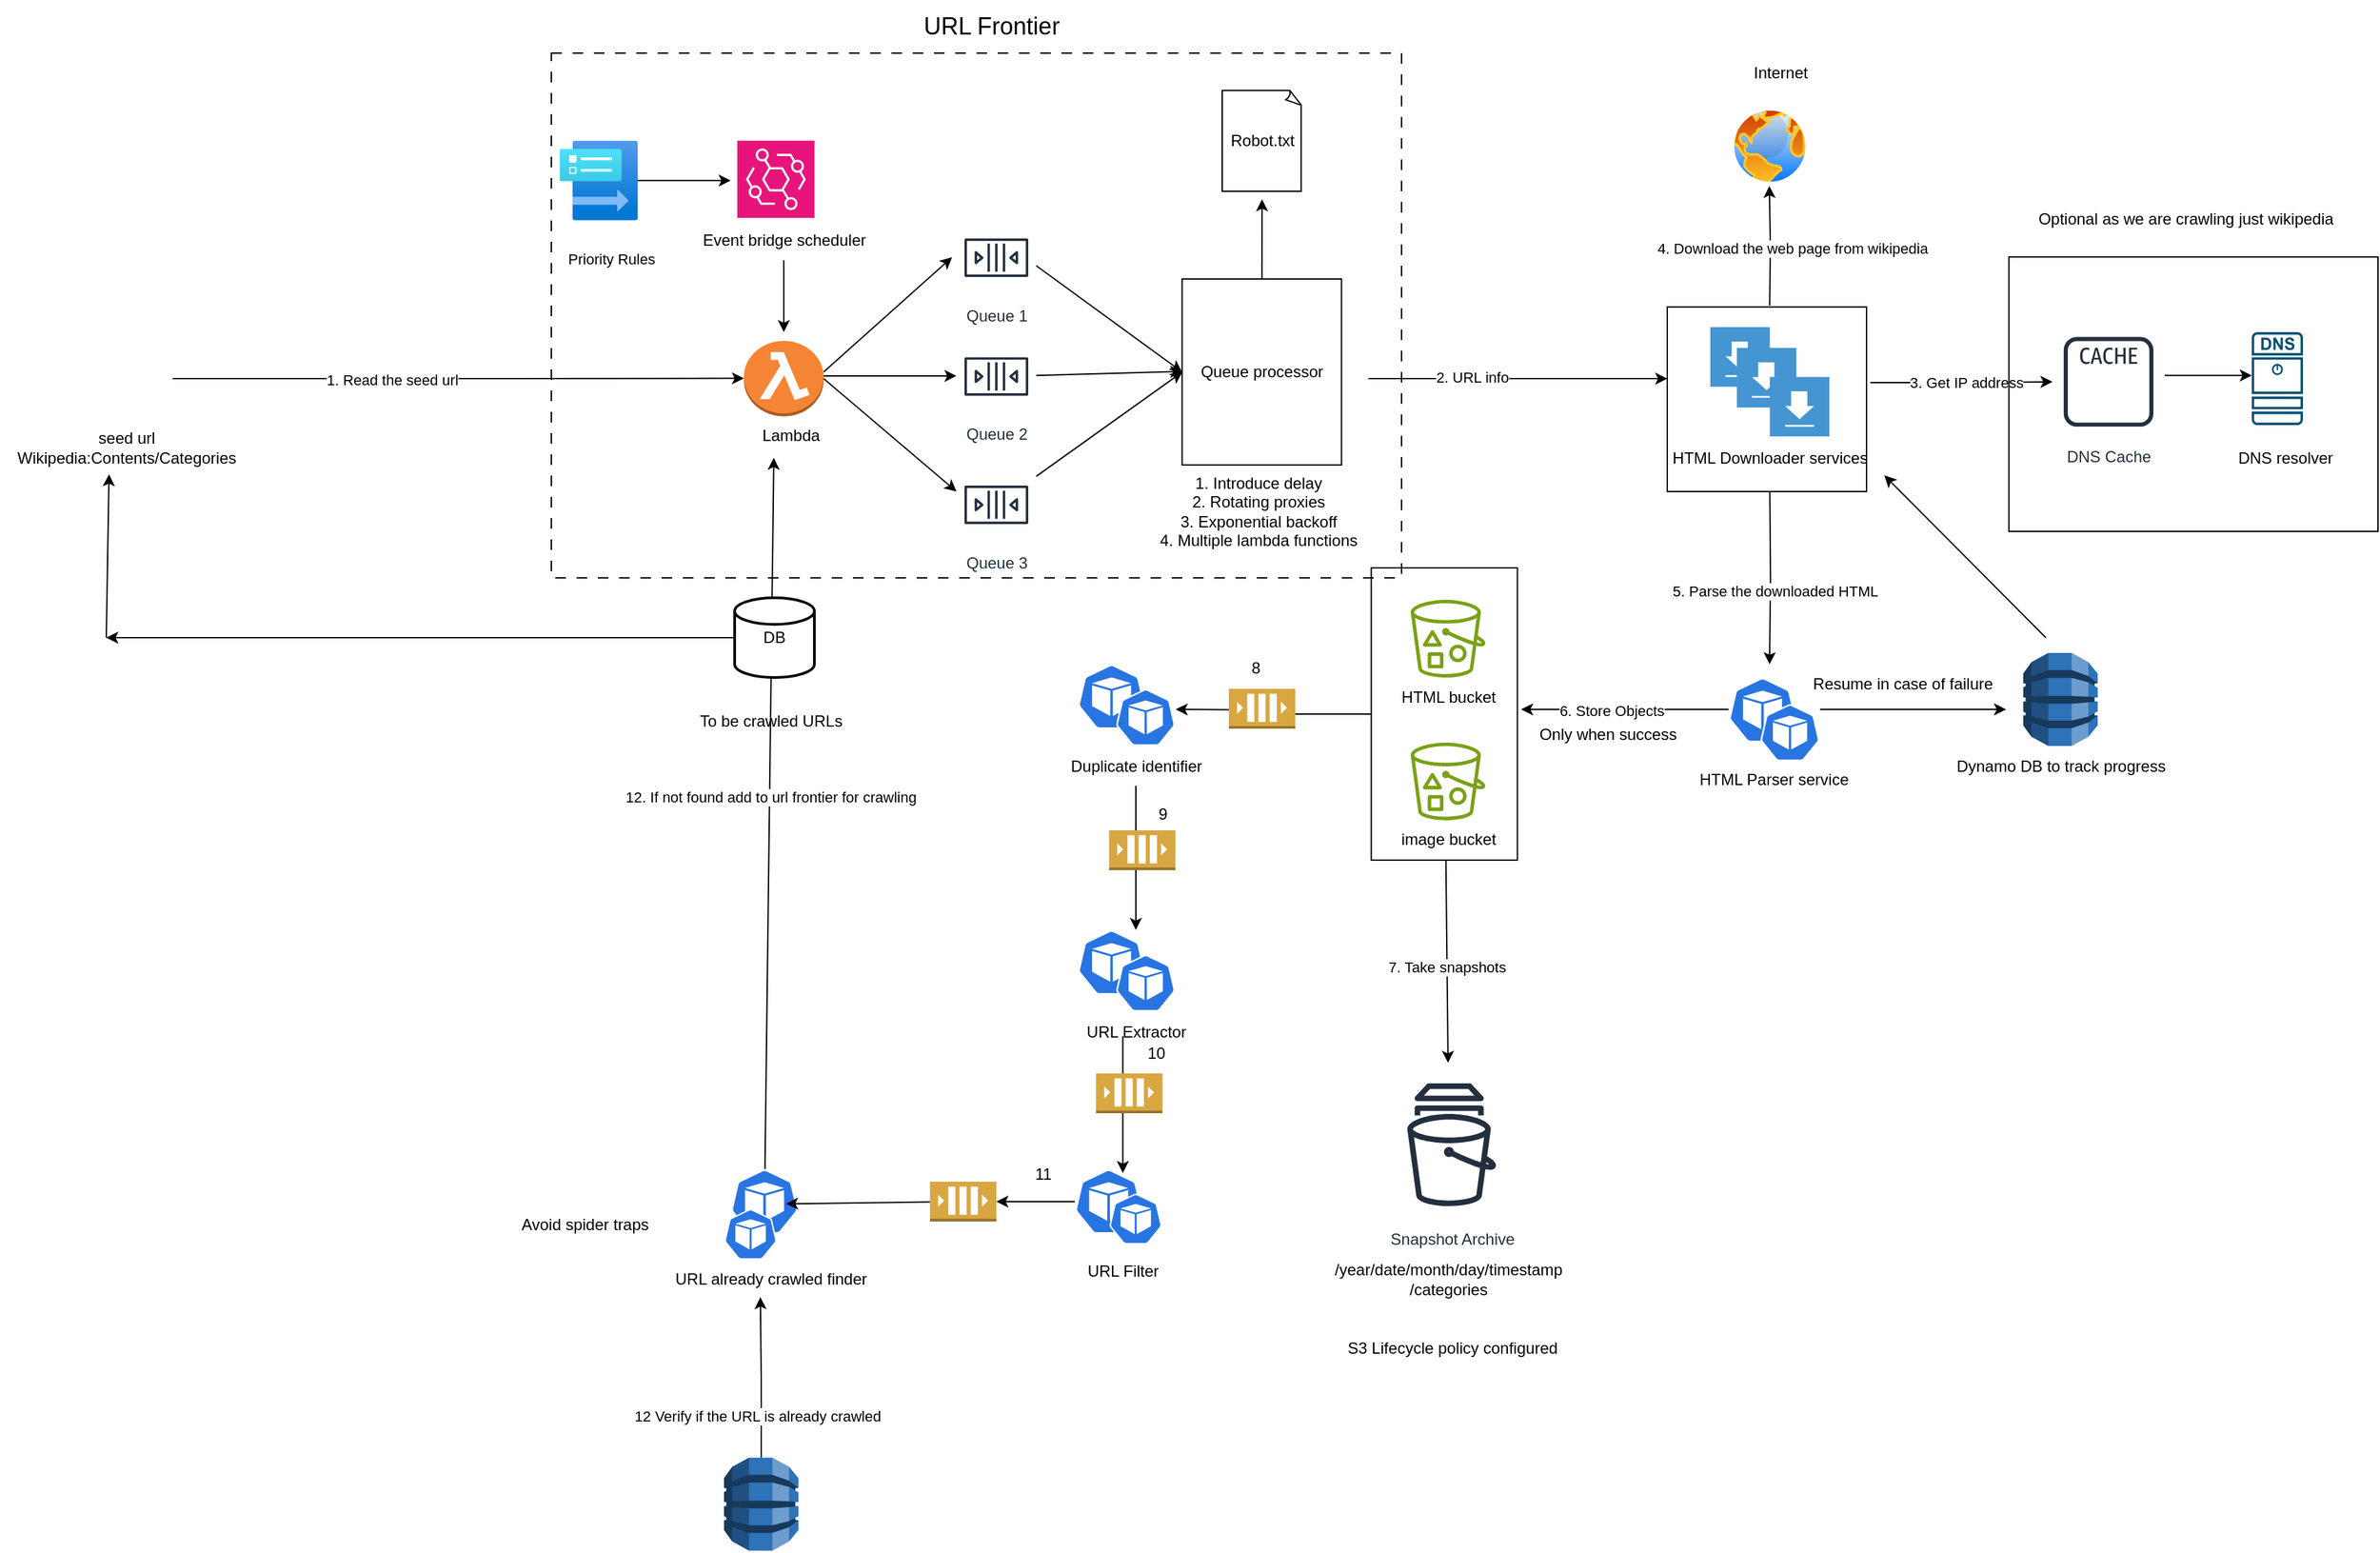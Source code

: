<mxfile version="24.6.1" type="github">
  <diagram name="Page-1" id="T6FG5JUvPaCqkUUWs33g">
    <mxGraphModel dx="2901" dy="2290" grid="1" gridSize="10" guides="1" tooltips="1" connect="1" arrows="1" fold="1" page="1" pageScale="1" pageWidth="827" pageHeight="1169" math="0" shadow="0">
      <root>
        <mxCell id="0" />
        <mxCell id="1" parent="0" />
        <mxCell id="AsswK9h2NQhdAezXCvUA-1" style="edgeStyle=orthogonalEdgeStyle;rounded=0;orthogonalLoop=1;jettySize=auto;html=1;exitX=1;exitY=0.5;exitDx=0;exitDy=0;entryX=-0.042;entryY=0.4;entryDx=0;entryDy=0;entryPerimeter=0;" edge="1" parent="1" source="u7bU3b1OENKQPTIL70ho-2">
          <mxGeometry relative="1" as="geometry">
            <mxPoint x="130.0" y="234.8" as="targetPoint" />
          </mxGeometry>
        </mxCell>
        <mxCell id="AsswK9h2NQhdAezXCvUA-8" value="1. Read the seed url" style="edgeLabel;html=1;align=center;verticalAlign=middle;resizable=0;points=[];" vertex="1" connectable="0" parent="AsswK9h2NQhdAezXCvUA-1">
          <mxGeometry x="-0.158" relative="1" as="geometry">
            <mxPoint x="-16" y="1" as="offset" />
          </mxGeometry>
        </mxCell>
        <mxCell id="u7bU3b1OENKQPTIL70ho-2" value="" style="shape=image;html=1;verticalAlign=top;verticalLabelPosition=bottom;labelBackgroundColor=#ffffff;imageAspect=0;aspect=fixed;image=https://cdn1.iconfinder.com/data/icons/KDE_Crystal_Diamond_2.5_Classical_Mod/128x128/mimetypes/html.png" parent="1" vertex="1">
          <mxGeometry x="-370" y="200" width="70" height="70" as="geometry" />
        </mxCell>
        <mxCell id="u7bU3b1OENKQPTIL70ho-3" value="seed url&lt;div&gt;&lt;span style=&quot;background-color: initial;&quot;&gt;Wikipedia:Contents/Categories&lt;/span&gt;&lt;/div&gt;" style="text;html=1;align=center;verticalAlign=middle;resizable=0;points=[];autosize=1;strokeColor=none;fillColor=none;" parent="1" vertex="1">
          <mxGeometry x="-430" y="267" width="190" height="40" as="geometry" />
        </mxCell>
        <mxCell id="AsswK9h2NQhdAezXCvUA-2" style="edgeStyle=orthogonalEdgeStyle;rounded=0;orthogonalLoop=1;jettySize=auto;html=1;" edge="1" parent="1">
          <mxGeometry relative="1" as="geometry">
            <mxPoint x="825" y="235" as="targetPoint" />
            <mxPoint x="600" y="235" as="sourcePoint" />
          </mxGeometry>
        </mxCell>
        <mxCell id="AsswK9h2NQhdAezXCvUA-9" value="2. URL info" style="edgeLabel;html=1;align=center;verticalAlign=middle;resizable=0;points=[];" vertex="1" connectable="0" parent="AsswK9h2NQhdAezXCvUA-2">
          <mxGeometry x="-0.309" y="1" relative="1" as="geometry">
            <mxPoint as="offset" />
          </mxGeometry>
        </mxCell>
        <mxCell id="AsswK9h2NQhdAezXCvUA-7" style="edgeStyle=orthogonalEdgeStyle;rounded=0;orthogonalLoop=1;jettySize=auto;html=1;" edge="1" parent="1">
          <mxGeometry relative="1" as="geometry">
            <mxPoint x="901.83" y="90" as="targetPoint" />
            <mxPoint x="902.09" y="180" as="sourcePoint" />
          </mxGeometry>
        </mxCell>
        <mxCell id="AsswK9h2NQhdAezXCvUA-15" value="4. Download the web page from wikipedia" style="edgeLabel;html=1;align=center;verticalAlign=middle;resizable=0;points=[];" vertex="1" connectable="0" parent="AsswK9h2NQhdAezXCvUA-7">
          <mxGeometry x="-0.042" y="1" relative="1" as="geometry">
            <mxPoint x="17" as="offset" />
          </mxGeometry>
        </mxCell>
        <mxCell id="u7bU3b1OENKQPTIL70ho-10" value="" style="shadow=0;dashed=0;html=1;strokeColor=none;fillColor=#4495D1;labelPosition=center;verticalLabelPosition=bottom;verticalAlign=top;align=center;outlineConnect=0;shape=mxgraph.veeam.2d.download;" parent="1" vertex="1">
          <mxGeometry x="857.4" y="196.3" width="44.8" height="44.8" as="geometry" />
        </mxCell>
        <mxCell id="u7bU3b1OENKQPTIL70ho-13" value="" style="shadow=0;dashed=0;html=1;strokeColor=none;fillColor=#4495D1;labelPosition=center;verticalLabelPosition=bottom;verticalAlign=top;align=center;outlineConnect=0;shape=mxgraph.veeam.2d.download;" parent="1" vertex="1">
          <mxGeometry x="877.4" y="211.9" width="44.8" height="44.8" as="geometry" />
        </mxCell>
        <mxCell id="u7bU3b1OENKQPTIL70ho-14" value="" style="shadow=0;dashed=0;html=1;strokeColor=none;fillColor=#4495D1;labelPosition=center;verticalLabelPosition=bottom;verticalAlign=top;align=center;outlineConnect=0;shape=mxgraph.veeam.2d.download;" parent="1" vertex="1">
          <mxGeometry x="902.2" y="233.7" width="44.8" height="44.8" as="geometry" />
        </mxCell>
        <mxCell id="u7bU3b1OENKQPTIL70ho-15" value="" style="image;aspect=fixed;perimeter=ellipsePerimeter;html=1;align=center;shadow=0;dashed=0;spacingTop=3;image=img/lib/active_directory/internet_globe.svg;" parent="1" vertex="1">
          <mxGeometry x="872.2" y="30" width="60" height="60" as="geometry" />
        </mxCell>
        <mxCell id="u7bU3b1OENKQPTIL70ho-16" value="Internet" style="text;html=1;align=center;verticalAlign=middle;resizable=0;points=[];autosize=1;strokeColor=none;fillColor=none;" parent="1" vertex="1">
          <mxGeometry x="879.8" y="-10" width="60" height="30" as="geometry" />
        </mxCell>
        <mxCell id="AsswK9h2NQhdAezXCvUA-26" style="edgeStyle=orthogonalEdgeStyle;rounded=0;orthogonalLoop=1;jettySize=auto;html=1;" edge="1" parent="1">
          <mxGeometry relative="1" as="geometry">
            <mxPoint x="902" y="450" as="targetPoint" />
            <mxPoint x="902.2" y="320.0" as="sourcePoint" />
          </mxGeometry>
        </mxCell>
        <mxCell id="AsswK9h2NQhdAezXCvUA-27" value="5. Parse the downloaded HTML" style="edgeLabel;html=1;align=center;verticalAlign=middle;resizable=0;points=[];" vertex="1" connectable="0" parent="AsswK9h2NQhdAezXCvUA-26">
          <mxGeometry x="0.03" relative="1" as="geometry">
            <mxPoint x="3" y="8" as="offset" />
          </mxGeometry>
        </mxCell>
        <mxCell id="u7bU3b1OENKQPTIL70ho-17" value="HTML Downloader services" style="text;html=1;align=center;verticalAlign=middle;resizable=0;points=[];autosize=1;strokeColor=none;fillColor=none;" parent="1" vertex="1">
          <mxGeometry x="817.2" y="279.6" width="170" height="30" as="geometry" />
        </mxCell>
        <mxCell id="u7bU3b1OENKQPTIL70ho-19" value="DNS resolver" style="text;html=1;align=center;verticalAlign=middle;resizable=0;points=[];autosize=1;strokeColor=none;fillColor=none;" parent="1" vertex="1">
          <mxGeometry x="1245" y="279.6" width="90" height="30" as="geometry" />
        </mxCell>
        <mxCell id="AsswK9h2NQhdAezXCvUA-12" value="" style="rounded=0;orthogonalLoop=1;jettySize=auto;html=1;" edge="1" parent="1">
          <mxGeometry relative="1" as="geometry">
            <mxPoint x="1185" y="232.6" as="sourcePoint" />
            <mxPoint x="1265" y="232.629" as="targetPoint" />
          </mxGeometry>
        </mxCell>
        <mxCell id="AsswK9h2NQhdAezXCvUA-3" value="" style="sketch=0;points=[[0.015,0.015,0],[0.985,0.015,0],[0.985,0.985,0],[0.015,0.985,0],[0.25,0,0],[0.5,0,0],[0.75,0,0],[1,0.25,0],[1,0.5,0],[1,0.75,0],[0.75,1,0],[0.5,1,0],[0.25,1,0],[0,0.75,0],[0,0.5,0],[0,0.25,0]];verticalLabelPosition=bottom;html=1;verticalAlign=top;aspect=fixed;align=center;pointerEvents=1;shape=mxgraph.cisco19.dns_server;fillColor=#005073;strokeColor=none;" vertex="1" parent="1">
          <mxGeometry x="1265" y="200" width="38.5" height="70" as="geometry" />
        </mxCell>
        <mxCell id="AsswK9h2NQhdAezXCvUA-4" value="DNS Cache" style="sketch=0;outlineConnect=0;fontColor=#232F3E;gradientColor=none;strokeColor=#232F3E;fillColor=#ffffff;dashed=0;verticalLabelPosition=bottom;verticalAlign=top;align=center;html=1;fontSize=12;fontStyle=0;aspect=fixed;shape=mxgraph.aws4.resourceIcon;resIcon=mxgraph.aws4.cache_node;" vertex="1" parent="1">
          <mxGeometry x="1115" y="195.2" width="84.4" height="84.4" as="geometry" />
        </mxCell>
        <mxCell id="AsswK9h2NQhdAezXCvUA-11" style="edgeStyle=orthogonalEdgeStyle;rounded=0;orthogonalLoop=1;jettySize=auto;html=1;exitX=1.019;exitY=0.41;exitDx=0;exitDy=0;exitPerimeter=0;" edge="1" parent="1" source="AsswK9h2NQhdAezXCvUA-28" target="AsswK9h2NQhdAezXCvUA-4">
          <mxGeometry relative="1" as="geometry">
            <mxPoint x="985" y="237" as="sourcePoint" />
            <mxPoint x="1085" y="237" as="targetPoint" />
          </mxGeometry>
        </mxCell>
        <mxCell id="AsswK9h2NQhdAezXCvUA-24" value="3. Get IP address" style="edgeLabel;html=1;align=center;verticalAlign=middle;resizable=0;points=[];" vertex="1" connectable="0" parent="AsswK9h2NQhdAezXCvUA-11">
          <mxGeometry x="-0.294" y="-1" relative="1" as="geometry">
            <mxPoint x="23" y="-1" as="offset" />
          </mxGeometry>
        </mxCell>
        <mxCell id="AsswK9h2NQhdAezXCvUA-38" style="edgeStyle=orthogonalEdgeStyle;rounded=0;orthogonalLoop=1;jettySize=auto;html=1;" edge="1" parent="1" source="AsswK9h2NQhdAezXCvUA-16">
          <mxGeometry relative="1" as="geometry">
            <mxPoint x="715" y="484" as="targetPoint" />
          </mxGeometry>
        </mxCell>
        <mxCell id="AsswK9h2NQhdAezXCvUA-39" value="6. Store Objects" style="edgeLabel;html=1;align=center;verticalAlign=middle;resizable=0;points=[];" vertex="1" connectable="0" parent="AsswK9h2NQhdAezXCvUA-38">
          <mxGeometry x="0.131" y="1" relative="1" as="geometry">
            <mxPoint as="offset" />
          </mxGeometry>
        </mxCell>
        <mxCell id="AsswK9h2NQhdAezXCvUA-16" value="" style="aspect=fixed;sketch=0;html=1;dashed=0;whitespace=wrap;verticalLabelPosition=bottom;verticalAlign=top;fillColor=#2875E2;strokeColor=#ffffff;points=[[0.005,0.63,0],[0.1,0.2,0],[0.9,0.2,0],[0.5,0,0],[0.995,0.63,0],[0.72,0.99,0],[0.5,1,0],[0.28,0.99,0]];shape=mxgraph.kubernetes.icon2;prIcon=pod" vertex="1" parent="1">
          <mxGeometry x="871.2" y="460" width="51" height="48.96" as="geometry" />
        </mxCell>
        <mxCell id="AsswK9h2NQhdAezXCvUA-17" value="HTML Parser service" style="text;html=1;align=center;verticalAlign=middle;resizable=0;points=[];autosize=1;strokeColor=none;fillColor=none;" vertex="1" parent="1">
          <mxGeometry x="835.0" y="521.51" width="140" height="30" as="geometry" />
        </mxCell>
        <mxCell id="AsswK9h2NQhdAezXCvUA-23" value="" style="aspect=fixed;sketch=0;html=1;dashed=0;whitespace=wrap;verticalLabelPosition=bottom;verticalAlign=top;fillColor=#2875E2;strokeColor=#ffffff;points=[[0.005,0.63,0],[0.1,0.2,0],[0.9,0.2,0],[0.5,0,0],[0.995,0.63,0],[0.72,0.99,0],[0.5,1,0],[0.28,0.99,0]];shape=mxgraph.kubernetes.icon2;prIcon=pod" vertex="1" parent="1">
          <mxGeometry x="895" y="480" width="44.8" height="43.01" as="geometry" />
        </mxCell>
        <mxCell id="AsswK9h2NQhdAezXCvUA-28" value="" style="whiteSpace=wrap;html=1;fillColor=none;" vertex="1" parent="1">
          <mxGeometry x="825" y="181.1" width="150" height="138.9" as="geometry" />
        </mxCell>
        <mxCell id="AsswK9h2NQhdAezXCvUA-36" value="" style="sketch=0;outlineConnect=0;fontColor=#232F3E;gradientColor=none;fillColor=#7AA116;strokeColor=none;dashed=0;verticalLabelPosition=bottom;verticalAlign=top;align=center;html=1;fontSize=12;fontStyle=0;aspect=fixed;pointerEvents=1;shape=mxgraph.aws4.bucket_with_objects;" vertex="1" parent="1">
          <mxGeometry x="631.88" y="401.51" width="56.24" height="58.49" as="geometry" />
        </mxCell>
        <mxCell id="AsswK9h2NQhdAezXCvUA-37" value="HTML bucket" style="text;html=1;align=center;verticalAlign=middle;resizable=0;points=[];autosize=1;strokeColor=none;fillColor=none;" vertex="1" parent="1">
          <mxGeometry x="615" y="460" width="90" height="30" as="geometry" />
        </mxCell>
        <mxCell id="AsswK9h2NQhdAezXCvUA-40" value="" style="sketch=0;outlineConnect=0;fontColor=#232F3E;gradientColor=none;fillColor=#7AA116;strokeColor=none;dashed=0;verticalLabelPosition=bottom;verticalAlign=top;align=center;html=1;fontSize=12;fontStyle=0;aspect=fixed;pointerEvents=1;shape=mxgraph.aws4.bucket_with_objects;" vertex="1" parent="1">
          <mxGeometry x="631.88" y="508.96" width="56.24" height="58.49" as="geometry" />
        </mxCell>
        <mxCell id="AsswK9h2NQhdAezXCvUA-41" value="image bucket" style="text;html=1;align=center;verticalAlign=middle;resizable=0;points=[];autosize=1;strokeColor=none;fillColor=none;" vertex="1" parent="1">
          <mxGeometry x="615" y="567.45" width="90" height="30" as="geometry" />
        </mxCell>
        <mxCell id="AsswK9h2NQhdAezXCvUA-47" style="edgeStyle=orthogonalEdgeStyle;rounded=0;orthogonalLoop=1;jettySize=auto;html=1;" edge="1" parent="1" source="AsswK9h2NQhdAezXCvUA-42">
          <mxGeometry relative="1" as="geometry">
            <mxPoint x="455" y="484" as="targetPoint" />
          </mxGeometry>
        </mxCell>
        <mxCell id="AsswK9h2NQhdAezXCvUA-113" style="edgeStyle=none;rounded=0;orthogonalLoop=1;jettySize=auto;html=1;" edge="1" parent="1" source="AsswK9h2NQhdAezXCvUA-42">
          <mxGeometry relative="1" as="geometry">
            <mxPoint x="660" y="750" as="targetPoint" />
          </mxGeometry>
        </mxCell>
        <mxCell id="AsswK9h2NQhdAezXCvUA-114" value="7. Take snapshots" style="edgeLabel;html=1;align=center;verticalAlign=middle;resizable=0;points=[];" vertex="1" connectable="0" parent="AsswK9h2NQhdAezXCvUA-113">
          <mxGeometry x="0.051" relative="1" as="geometry">
            <mxPoint as="offset" />
          </mxGeometry>
        </mxCell>
        <mxCell id="AsswK9h2NQhdAezXCvUA-42" value="" style="whiteSpace=wrap;html=1;fillColor=none;" vertex="1" parent="1">
          <mxGeometry x="602.2" y="377.45" width="110" height="220" as="geometry" />
        </mxCell>
        <mxCell id="AsswK9h2NQhdAezXCvUA-43" value="" style="aspect=fixed;sketch=0;html=1;dashed=0;whitespace=wrap;verticalLabelPosition=bottom;verticalAlign=top;fillColor=#2875E2;strokeColor=#ffffff;points=[[0.005,0.63,0],[0.1,0.2,0],[0.9,0.2,0],[0.5,0,0],[0.995,0.63,0],[0.72,0.99,0],[0.5,1,0],[0.28,0.99,0]];shape=mxgraph.kubernetes.icon2;prIcon=pod" vertex="1" parent="1">
          <mxGeometry x="381.2" y="450" width="51" height="48.96" as="geometry" />
        </mxCell>
        <mxCell id="AsswK9h2NQhdAezXCvUA-52" style="edgeStyle=orthogonalEdgeStyle;rounded=0;orthogonalLoop=1;jettySize=auto;html=1;" edge="1" parent="1" source="AsswK9h2NQhdAezXCvUA-44">
          <mxGeometry relative="1" as="geometry">
            <mxPoint x="425" y="650" as="targetPoint" />
          </mxGeometry>
        </mxCell>
        <mxCell id="AsswK9h2NQhdAezXCvUA-44" value="Duplicate identifier" style="text;html=1;align=center;verticalAlign=middle;resizable=0;points=[];autosize=1;strokeColor=none;fillColor=none;" vertex="1" parent="1">
          <mxGeometry x="365.0" y="511.51" width="120" height="30" as="geometry" />
        </mxCell>
        <mxCell id="AsswK9h2NQhdAezXCvUA-45" value="" style="aspect=fixed;sketch=0;html=1;dashed=0;whitespace=wrap;verticalLabelPosition=bottom;verticalAlign=top;fillColor=#2875E2;strokeColor=#ffffff;points=[[0.005,0.63,0],[0.1,0.2,0],[0.9,0.2,0],[0.5,0,0],[0.995,0.63,0],[0.72,0.99,0],[0.5,1,0],[0.28,0.99,0]];shape=mxgraph.kubernetes.icon2;prIcon=pod" vertex="1" parent="1">
          <mxGeometry x="410" y="468.5" width="44.8" height="43.01" as="geometry" />
        </mxCell>
        <mxCell id="AsswK9h2NQhdAezXCvUA-49" value="" style="outlineConnect=0;dashed=0;verticalLabelPosition=bottom;verticalAlign=top;align=center;html=1;shape=mxgraph.aws3.queue;fillColor=#D9A741;gradientColor=none;" vertex="1" parent="1">
          <mxGeometry x="495" y="468.5" width="50" height="30" as="geometry" />
        </mxCell>
        <mxCell id="AsswK9h2NQhdAezXCvUA-51" value="8" style="text;html=1;align=center;verticalAlign=middle;resizable=0;points=[];autosize=1;strokeColor=none;fillColor=none;" vertex="1" parent="1">
          <mxGeometry x="500" y="438" width="30" height="30" as="geometry" />
        </mxCell>
        <mxCell id="AsswK9h2NQhdAezXCvUA-53" value="" style="outlineConnect=0;dashed=0;verticalLabelPosition=bottom;verticalAlign=top;align=center;html=1;shape=mxgraph.aws3.queue;fillColor=#D9A741;gradientColor=none;" vertex="1" parent="1">
          <mxGeometry x="404.8" y="575" width="50" height="30" as="geometry" />
        </mxCell>
        <mxCell id="AsswK9h2NQhdAezXCvUA-54" value="9" style="text;html=1;align=center;verticalAlign=middle;resizable=0;points=[];autosize=1;strokeColor=none;fillColor=none;" vertex="1" parent="1">
          <mxGeometry x="430" y="548" width="30" height="30" as="geometry" />
        </mxCell>
        <mxCell id="AsswK9h2NQhdAezXCvUA-55" value="" style="aspect=fixed;sketch=0;html=1;dashed=0;whitespace=wrap;verticalLabelPosition=bottom;verticalAlign=top;fillColor=#2875E2;strokeColor=#ffffff;points=[[0.005,0.63,0],[0.1,0.2,0],[0.9,0.2,0],[0.5,0,0],[0.995,0.63,0],[0.72,0.99,0],[0.5,1,0],[0.28,0.99,0]];shape=mxgraph.kubernetes.icon2;prIcon=pod" vertex="1" parent="1">
          <mxGeometry x="381.2" y="650" width="51" height="48.96" as="geometry" />
        </mxCell>
        <mxCell id="AsswK9h2NQhdAezXCvUA-56" value="URL Extractor" style="text;html=1;align=center;verticalAlign=middle;resizable=0;points=[];autosize=1;strokeColor=none;fillColor=none;" vertex="1" parent="1">
          <mxGeometry x="375.0" y="711.51" width="100" height="30" as="geometry" />
        </mxCell>
        <mxCell id="AsswK9h2NQhdAezXCvUA-57" value="" style="aspect=fixed;sketch=0;html=1;dashed=0;whitespace=wrap;verticalLabelPosition=bottom;verticalAlign=top;fillColor=#2875E2;strokeColor=#ffffff;points=[[0.005,0.63,0],[0.1,0.2,0],[0.9,0.2,0],[0.5,0,0],[0.995,0.63,0],[0.72,0.99,0],[0.5,1,0],[0.28,0.99,0]];shape=mxgraph.kubernetes.icon2;prIcon=pod" vertex="1" parent="1">
          <mxGeometry x="410" y="668.5" width="44.8" height="43.01" as="geometry" />
        </mxCell>
        <mxCell id="AsswK9h2NQhdAezXCvUA-58" value="" style="aspect=fixed;sketch=0;html=1;dashed=0;whitespace=wrap;verticalLabelPosition=bottom;verticalAlign=top;fillColor=#2875E2;strokeColor=#ffffff;points=[[0.005,0.63,0],[0.1,0.2,0],[0.9,0.2,0],[0.5,0,0],[0.995,0.63,0],[0.72,0.99,0],[0.5,1,0],[0.28,0.99,0]];shape=mxgraph.kubernetes.icon2;prIcon=pod" vertex="1" parent="1">
          <mxGeometry x="379.0" y="830" width="51" height="48.96" as="geometry" />
        </mxCell>
        <mxCell id="AsswK9h2NQhdAezXCvUA-59" value="URL Filter" style="text;html=1;align=center;verticalAlign=middle;resizable=0;points=[];autosize=1;strokeColor=none;fillColor=none;" vertex="1" parent="1">
          <mxGeometry x="375.0" y="891.51" width="80" height="30" as="geometry" />
        </mxCell>
        <mxCell id="AsswK9h2NQhdAezXCvUA-60" value="" style="aspect=fixed;sketch=0;html=1;dashed=0;whitespace=wrap;verticalLabelPosition=bottom;verticalAlign=top;fillColor=#2875E2;strokeColor=#ffffff;points=[[0.005,0.63,0],[0.1,0.2,0],[0.9,0.2,0],[0.5,0,0],[0.995,0.63,0],[0.72,0.99,0],[0.5,1,0],[0.28,0.99,0]];shape=mxgraph.kubernetes.icon2;prIcon=pod" vertex="1" parent="1">
          <mxGeometry x="405" y="848.5" width="39.8" height="38.21" as="geometry" />
        </mxCell>
        <mxCell id="AsswK9h2NQhdAezXCvUA-61" style="edgeStyle=orthogonalEdgeStyle;rounded=0;orthogonalLoop=1;jettySize=auto;html=1;" edge="1" parent="1">
          <mxGeometry relative="1" as="geometry">
            <mxPoint x="415.2" y="833" as="targetPoint" />
            <mxPoint x="415.2" y="730" as="sourcePoint" />
          </mxGeometry>
        </mxCell>
        <mxCell id="AsswK9h2NQhdAezXCvUA-62" value="" style="outlineConnect=0;dashed=0;verticalLabelPosition=bottom;verticalAlign=top;align=center;html=1;shape=mxgraph.aws3.queue;fillColor=#D9A741;gradientColor=none;" vertex="1" parent="1">
          <mxGeometry x="395" y="758" width="50" height="30" as="geometry" />
        </mxCell>
        <mxCell id="AsswK9h2NQhdAezXCvUA-63" value="10" style="text;html=1;align=center;verticalAlign=middle;resizable=0;points=[];autosize=1;strokeColor=none;fillColor=none;" vertex="1" parent="1">
          <mxGeometry x="419.8" y="728" width="40" height="30" as="geometry" />
        </mxCell>
        <mxCell id="AsswK9h2NQhdAezXCvUA-67" value="" style="aspect=fixed;sketch=0;html=1;dashed=0;whitespace=wrap;verticalLabelPosition=bottom;verticalAlign=top;fillColor=#2875E2;strokeColor=#ffffff;points=[[0.005,0.63,0],[0.1,0.2,0],[0.9,0.2,0],[0.5,0,0],[0.995,0.63,0],[0.72,0.99,0],[0.5,1,0],[0.28,0.99,0]];shape=mxgraph.kubernetes.icon2;prIcon=pod" vertex="1" parent="1">
          <mxGeometry x="120.0" y="830" width="51" height="48.96" as="geometry" />
        </mxCell>
        <mxCell id="AsswK9h2NQhdAezXCvUA-68" value="URL already crawled finder" style="text;html=1;align=center;verticalAlign=middle;resizable=0;points=[];autosize=1;strokeColor=none;fillColor=none;" vertex="1" parent="1">
          <mxGeometry x="65.0" y="898.21" width="170" height="30" as="geometry" />
        </mxCell>
        <mxCell id="AsswK9h2NQhdAezXCvUA-69" value="" style="aspect=fixed;sketch=0;html=1;dashed=0;whitespace=wrap;verticalLabelPosition=bottom;verticalAlign=top;fillColor=#2875E2;strokeColor=#ffffff;points=[[0.005,0.63,0],[0.1,0.2,0],[0.9,0.2,0],[0.5,0,0],[0.995,0.63,0],[0.72,0.99,0],[0.5,1,0],[0.28,0.99,0]];shape=mxgraph.kubernetes.icon2;prIcon=pod" vertex="1" parent="1">
          <mxGeometry x="115.1" y="860" width="39.8" height="38.21" as="geometry" />
        </mxCell>
        <mxCell id="AsswK9h2NQhdAezXCvUA-73" value="" style="outlineConnect=0;dashed=0;verticalLabelPosition=bottom;verticalAlign=top;align=center;html=1;shape=mxgraph.aws3.dynamo_db;fillColor=#2E73B8;gradientColor=none;" vertex="1" parent="1">
          <mxGeometry x="115" y="1047.22" width="56" height="70" as="geometry" />
        </mxCell>
        <mxCell id="AsswK9h2NQhdAezXCvUA-74" style="edgeStyle=orthogonalEdgeStyle;rounded=0;orthogonalLoop=1;jettySize=auto;html=1;entryX=0.455;entryY=0.94;entryDx=0;entryDy=0;entryPerimeter=0;" edge="1" parent="1" source="AsswK9h2NQhdAezXCvUA-73" target="AsswK9h2NQhdAezXCvUA-68">
          <mxGeometry relative="1" as="geometry">
            <Array as="points" />
          </mxGeometry>
        </mxCell>
        <mxCell id="AsswK9h2NQhdAezXCvUA-117" value="12 Verify if the URL is already crawled" style="edgeLabel;html=1;align=center;verticalAlign=middle;resizable=0;points=[];" vertex="1" connectable="0" parent="AsswK9h2NQhdAezXCvUA-74">
          <mxGeometry x="-0.478" y="3" relative="1" as="geometry">
            <mxPoint as="offset" />
          </mxGeometry>
        </mxCell>
        <mxCell id="AsswK9h2NQhdAezXCvUA-122" style="edgeStyle=none;rounded=0;orthogonalLoop=1;jettySize=auto;html=1;" edge="1" parent="1" source="AsswK9h2NQhdAezXCvUA-85">
          <mxGeometry relative="1" as="geometry">
            <mxPoint x="120" y="85.9" as="targetPoint" />
          </mxGeometry>
        </mxCell>
        <mxCell id="AsswK9h2NQhdAezXCvUA-85" value="" style="image;aspect=fixed;html=1;points=[];align=center;fontSize=12;image=img/lib/azure2/other/Data_Collection_Rules.svg;" vertex="1" parent="1">
          <mxGeometry x="-8.76" y="55.9" width="58.76" height="60" as="geometry" />
        </mxCell>
        <mxCell id="AsswK9h2NQhdAezXCvUA-97" value="" style="sketch=0;points=[[0,0,0],[0.25,0,0],[0.5,0,0],[0.75,0,0],[1,0,0],[0,1,0],[0.25,1,0],[0.5,1,0],[0.75,1,0],[1,1,0],[0,0.25,0],[0,0.5,0],[0,0.75,0],[1,0.25,0],[1,0.5,0],[1,0.75,0]];outlineConnect=0;fontColor=#232F3E;fillColor=#E7157B;strokeColor=#ffffff;dashed=0;verticalLabelPosition=bottom;verticalAlign=top;align=center;html=1;fontSize=12;fontStyle=0;aspect=fixed;shape=mxgraph.aws4.resourceIcon;resIcon=mxgraph.aws4.eventbridge;" vertex="1" parent="1">
          <mxGeometry x="125" y="55.9" width="58.1" height="58.1" as="geometry" />
        </mxCell>
        <mxCell id="AsswK9h2NQhdAezXCvUA-123" style="edgeStyle=none;rounded=0;orthogonalLoop=1;jettySize=auto;html=1;" edge="1" parent="1" source="AsswK9h2NQhdAezXCvUA-98">
          <mxGeometry relative="1" as="geometry">
            <mxPoint x="160" y="200" as="targetPoint" />
          </mxGeometry>
        </mxCell>
        <mxCell id="AsswK9h2NQhdAezXCvUA-98" value="Event bridge scheduler" style="text;html=1;align=center;verticalAlign=middle;resizable=0;points=[];autosize=1;strokeColor=none;fillColor=none;" vertex="1" parent="1">
          <mxGeometry x="85.0" y="115.9" width="150" height="30" as="geometry" />
        </mxCell>
        <mxCell id="AsswK9h2NQhdAezXCvUA-99" value="" style="outlineConnect=0;dashed=0;verticalLabelPosition=bottom;verticalAlign=top;align=center;html=1;shape=mxgraph.aws3.lambda_function;fillColor=#F58534;gradientColor=none;" vertex="1" parent="1">
          <mxGeometry x="130" y="206.6" width="60" height="56.8" as="geometry" />
        </mxCell>
        <mxCell id="AsswK9h2NQhdAezXCvUA-110" value="Snapshot Archive" style="sketch=0;outlineConnect=0;fontColor=#232F3E;gradientColor=none;strokeColor=#232F3E;fillColor=#ffffff;dashed=0;verticalLabelPosition=bottom;verticalAlign=top;align=center;html=1;fontSize=12;fontStyle=0;aspect=fixed;shape=mxgraph.aws4.resourceIcon;resIcon=mxgraph.aws4.snapshot;" vertex="1" parent="1">
          <mxGeometry x="605" y="753.98" width="115.5" height="115.5" as="geometry" />
        </mxCell>
        <mxCell id="AsswK9h2NQhdAezXCvUA-71" value="" style="outlineConnect=0;dashed=0;verticalLabelPosition=bottom;verticalAlign=top;align=center;html=1;shape=mxgraph.aws3.queue;fillColor=#D9A741;gradientColor=none;" vertex="1" parent="1">
          <mxGeometry x="270" y="839.48" width="50" height="30" as="geometry" />
        </mxCell>
        <mxCell id="AsswK9h2NQhdAezXCvUA-120" value="Lambda" style="text;html=1;align=center;verticalAlign=middle;resizable=0;points=[];autosize=1;strokeColor=none;fillColor=none;" vertex="1" parent="1">
          <mxGeometry x="130" y="263.4" width="70" height="30" as="geometry" />
        </mxCell>
        <mxCell id="AsswK9h2NQhdAezXCvUA-121" value="&lt;span style=&quot;font-size: 11px; background-color: rgb(255, 255, 255);&quot;&gt;Priority Rules&lt;/span&gt;" style="text;html=1;align=center;verticalAlign=middle;resizable=0;points=[];autosize=1;strokeColor=none;fillColor=none;" vertex="1" parent="1">
          <mxGeometry x="-15" y="130" width="90" height="30" as="geometry" />
        </mxCell>
        <mxCell id="AsswK9h2NQhdAezXCvUA-124" value="11" style="text;html=1;align=center;verticalAlign=middle;resizable=0;points=[];autosize=1;strokeColor=none;fillColor=none;" vertex="1" parent="1">
          <mxGeometry x="335" y="818.5" width="40" height="30" as="geometry" />
        </mxCell>
        <mxCell id="AsswK9h2NQhdAezXCvUA-125" value="Queue 1" style="sketch=0;outlineConnect=0;fontColor=#232F3E;gradientColor=none;strokeColor=#232F3E;fillColor=#ffffff;dashed=0;verticalLabelPosition=bottom;verticalAlign=top;align=center;html=1;fontSize=12;fontStyle=0;aspect=fixed;shape=mxgraph.aws4.resourceIcon;resIcon=mxgraph.aws4.queue;" vertex="1" parent="1">
          <mxGeometry x="290" y="114" width="60" height="60" as="geometry" />
        </mxCell>
        <mxCell id="AsswK9h2NQhdAezXCvUA-126" value="Queue 2" style="sketch=0;outlineConnect=0;fontColor=#232F3E;gradientColor=none;strokeColor=#232F3E;fillColor=#ffffff;dashed=0;verticalLabelPosition=bottom;verticalAlign=top;align=center;html=1;fontSize=12;fontStyle=0;aspect=fixed;shape=mxgraph.aws4.resourceIcon;resIcon=mxgraph.aws4.queue;" vertex="1" parent="1">
          <mxGeometry x="290" y="203.4" width="60" height="60" as="geometry" />
        </mxCell>
        <mxCell id="AsswK9h2NQhdAezXCvUA-127" value="Queue 3" style="sketch=0;outlineConnect=0;fontColor=#232F3E;gradientColor=none;strokeColor=#232F3E;fillColor=#ffffff;dashed=0;verticalLabelPosition=bottom;verticalAlign=top;align=center;html=1;fontSize=12;fontStyle=0;aspect=fixed;shape=mxgraph.aws4.resourceIcon;resIcon=mxgraph.aws4.queue;" vertex="1" parent="1">
          <mxGeometry x="290" y="300.0" width="60" height="60" as="geometry" />
        </mxCell>
        <mxCell id="AsswK9h2NQhdAezXCvUA-129" value="" style="edgeStyle=none;orthogonalLoop=1;jettySize=auto;html=1;rounded=0;entryX=0.321;entryY=1.039;entryDx=0;entryDy=0;entryPerimeter=0;" edge="1" parent="1" source="AsswK9h2NQhdAezXCvUA-67" target="AsswK9h2NQhdAezXCvUA-120">
          <mxGeometry width="100" relative="1" as="geometry">
            <mxPoint x="-30" y="730" as="sourcePoint" />
            <mxPoint x="120" y="310" as="targetPoint" />
            <Array as="points" />
          </mxGeometry>
        </mxCell>
        <mxCell id="AsswK9h2NQhdAezXCvUA-130" value="12. If not found add to url frontier for crawling" style="edgeLabel;html=1;align=center;verticalAlign=middle;resizable=0;points=[];" vertex="1" connectable="0" parent="AsswK9h2NQhdAezXCvUA-129">
          <mxGeometry x="0.047" relative="1" as="geometry">
            <mxPoint as="offset" />
          </mxGeometry>
        </mxCell>
        <mxCell id="AsswK9h2NQhdAezXCvUA-131" style="edgeStyle=none;rounded=0;orthogonalLoop=1;jettySize=auto;html=1;entryX=0.817;entryY=0.534;entryDx=0;entryDy=0;entryPerimeter=0;" edge="1" parent="1" source="AsswK9h2NQhdAezXCvUA-71" target="AsswK9h2NQhdAezXCvUA-67">
          <mxGeometry relative="1" as="geometry" />
        </mxCell>
        <mxCell id="AsswK9h2NQhdAezXCvUA-132" style="edgeStyle=none;rounded=0;orthogonalLoop=1;jettySize=auto;html=1;entryX=1;entryY=0.5;entryDx=0;entryDy=0;entryPerimeter=0;" edge="1" parent="1" source="AsswK9h2NQhdAezXCvUA-58" target="AsswK9h2NQhdAezXCvUA-71">
          <mxGeometry relative="1" as="geometry" />
        </mxCell>
        <mxCell id="AsswK9h2NQhdAezXCvUA-138" value="" style="whiteSpace=wrap;html=1;shape=mxgraph.basic.document;fillColor=none;" vertex="1" parent="1">
          <mxGeometry x="490" y="18.1" width="60" height="75.9" as="geometry" />
        </mxCell>
        <mxCell id="AsswK9h2NQhdAezXCvUA-139" value="Robot.txt" style="text;html=1;align=center;verticalAlign=middle;resizable=0;points=[];autosize=1;strokeColor=none;fillColor=none;" vertex="1" parent="1">
          <mxGeometry x="485" y="41.05" width="70" height="30" as="geometry" />
        </mxCell>
        <mxCell id="AsswK9h2NQhdAezXCvUA-151" value="" style="edgeStyle=none;rounded=0;orthogonalLoop=1;jettySize=auto;html=1;" edge="1" parent="1" source="AsswK9h2NQhdAezXCvUA-140">
          <mxGeometry relative="1" as="geometry">
            <mxPoint x="520" y="100" as="targetPoint" />
          </mxGeometry>
        </mxCell>
        <mxCell id="AsswK9h2NQhdAezXCvUA-140" value="Queue processor" style="whiteSpace=wrap;html=1;fillColor=none;" vertex="1" parent="1">
          <mxGeometry x="459.8" y="160.0" width="120" height="140" as="geometry" />
        </mxCell>
        <mxCell id="AsswK9h2NQhdAezXCvUA-145" value="" style="edgeStyle=none;orthogonalLoop=1;jettySize=auto;html=1;rounded=0;entryX=0;entryY=0.5;entryDx=0;entryDy=0;" edge="1" parent="1" target="AsswK9h2NQhdAezXCvUA-140">
          <mxGeometry width="100" relative="1" as="geometry">
            <mxPoint x="350" y="150" as="sourcePoint" />
            <mxPoint x="440" y="140" as="targetPoint" />
            <Array as="points" />
          </mxGeometry>
        </mxCell>
        <mxCell id="AsswK9h2NQhdAezXCvUA-146" value="" style="edgeStyle=none;orthogonalLoop=1;jettySize=auto;html=1;rounded=0;" edge="1" parent="1" source="AsswK9h2NQhdAezXCvUA-126">
          <mxGeometry width="100" relative="1" as="geometry">
            <mxPoint x="360" y="229.58" as="sourcePoint" />
            <mxPoint x="460" y="229.58" as="targetPoint" />
            <Array as="points" />
          </mxGeometry>
        </mxCell>
        <mxCell id="AsswK9h2NQhdAezXCvUA-147" value="" style="edgeStyle=none;orthogonalLoop=1;jettySize=auto;html=1;rounded=0;" edge="1" parent="1" source="AsswK9h2NQhdAezXCvUA-127">
          <mxGeometry width="100" relative="1" as="geometry">
            <mxPoint x="320" y="310" as="sourcePoint" />
            <mxPoint x="460" y="230" as="targetPoint" />
            <Array as="points" />
          </mxGeometry>
        </mxCell>
        <mxCell id="AsswK9h2NQhdAezXCvUA-148" value="" style="edgeStyle=none;orthogonalLoop=1;jettySize=auto;html=1;rounded=0;entryX=-0.056;entryY=0.494;entryDx=0;entryDy=0;entryPerimeter=0;" edge="1" parent="1" target="AsswK9h2NQhdAezXCvUA-125">
          <mxGeometry width="100" relative="1" as="geometry">
            <mxPoint x="190" y="230" as="sourcePoint" />
            <mxPoint x="280" y="140" as="targetPoint" />
            <Array as="points" />
          </mxGeometry>
        </mxCell>
        <mxCell id="AsswK9h2NQhdAezXCvUA-149" value="" style="edgeStyle=none;orthogonalLoop=1;jettySize=auto;html=1;rounded=0;" edge="1" parent="1">
          <mxGeometry width="100" relative="1" as="geometry">
            <mxPoint x="190" y="232.98" as="sourcePoint" />
            <mxPoint x="290" y="232.98" as="targetPoint" />
            <Array as="points" />
          </mxGeometry>
        </mxCell>
        <mxCell id="AsswK9h2NQhdAezXCvUA-150" value="" style="edgeStyle=none;orthogonalLoop=1;jettySize=auto;html=1;rounded=0;exitX=1;exitY=0.5;exitDx=0;exitDy=0;exitPerimeter=0;" edge="1" parent="1" source="AsswK9h2NQhdAezXCvUA-99">
          <mxGeometry width="100" relative="1" as="geometry">
            <mxPoint x="170" y="260" as="sourcePoint" />
            <mxPoint x="290" y="320" as="targetPoint" />
            <Array as="points" />
          </mxGeometry>
        </mxCell>
        <mxCell id="AsswK9h2NQhdAezXCvUA-153" value="/year/date/month/day/timestamp&lt;div&gt;/categories&lt;/div&gt;" style="text;html=1;align=center;verticalAlign=middle;resizable=0;points=[];autosize=1;strokeColor=none;fillColor=none;" vertex="1" parent="1">
          <mxGeometry x="565" y="893.21" width="190" height="40" as="geometry" />
        </mxCell>
        <mxCell id="AsswK9h2NQhdAezXCvUA-154" value="1. Introduce delay&lt;div&gt;2. Rotating proxies&lt;/div&gt;&lt;div&gt;3. Exponential backoff&lt;/div&gt;&lt;div&gt;4. Multiple lambda functions&lt;/div&gt;" style="text;html=1;align=center;verticalAlign=middle;resizable=0;points=[];autosize=1;strokeColor=none;fillColor=none;" vertex="1" parent="1">
          <mxGeometry x="432.2" y="300" width="170" height="70" as="geometry" />
        </mxCell>
        <mxCell id="AsswK9h2NQhdAezXCvUA-155" value="" style="outlineConnect=0;dashed=0;verticalLabelPosition=bottom;verticalAlign=top;align=center;html=1;shape=mxgraph.aws3.dynamo_db;fillColor=#2E73B8;gradientColor=none;" vertex="1" parent="1">
          <mxGeometry x="1093" y="441.51" width="56" height="70" as="geometry" />
        </mxCell>
        <mxCell id="AsswK9h2NQhdAezXCvUA-156" value="Dynamo DB to track progress" style="text;html=1;align=center;verticalAlign=middle;resizable=0;points=[];autosize=1;strokeColor=none;fillColor=none;" vertex="1" parent="1">
          <mxGeometry x="1031" y="511.51" width="180" height="30" as="geometry" />
        </mxCell>
        <mxCell id="AsswK9h2NQhdAezXCvUA-157" value="" style="edgeStyle=none;orthogonalLoop=1;jettySize=auto;html=1;rounded=0;entryX=1.007;entryY=0.941;entryDx=0;entryDy=0;entryPerimeter=0;" edge="1" parent="1" target="u7bU3b1OENKQPTIL70ho-17">
          <mxGeometry width="100" relative="1" as="geometry">
            <mxPoint x="1110" y="430" as="sourcePoint" />
            <mxPoint x="1130" y="380" as="targetPoint" />
            <Array as="points" />
          </mxGeometry>
        </mxCell>
        <mxCell id="AsswK9h2NQhdAezXCvUA-158" value="" style="edgeStyle=none;orthogonalLoop=1;jettySize=auto;html=1;rounded=0;" edge="1" parent="1">
          <mxGeometry width="100" relative="1" as="geometry">
            <mxPoint x="940" y="484" as="sourcePoint" />
            <mxPoint x="1080" y="484" as="targetPoint" />
            <Array as="points" />
          </mxGeometry>
        </mxCell>
        <mxCell id="AsswK9h2NQhdAezXCvUA-159" value="Resume in case of failure" style="text;html=1;align=center;verticalAlign=middle;resizable=0;points=[];autosize=1;strokeColor=none;fillColor=none;" vertex="1" parent="1">
          <mxGeometry x="922.2" y="450" width="160" height="30" as="geometry" />
        </mxCell>
        <mxCell id="AsswK9h2NQhdAezXCvUA-162" value="" style="whiteSpace=wrap;html=1;fillColor=none;dashed=1;dashPattern=8 8;" vertex="1" parent="1">
          <mxGeometry x="-15" y="-10" width="640" height="395" as="geometry" />
        </mxCell>
        <mxCell id="AsswK9h2NQhdAezXCvUA-163" value="&lt;font style=&quot;font-size: 18px;&quot;&gt;URL Frontier&lt;/font&gt;" style="text;html=1;align=center;verticalAlign=middle;resizable=0;points=[];autosize=1;strokeColor=none;fillColor=none;" vertex="1" parent="1">
          <mxGeometry x="251.2" y="-50" width="130" height="40" as="geometry" />
        </mxCell>
        <mxCell id="AsswK9h2NQhdAezXCvUA-165" value="S3 Lifecycle policy configured" style="text;html=1;align=center;verticalAlign=middle;resizable=0;points=[];autosize=1;strokeColor=none;fillColor=none;" vertex="1" parent="1">
          <mxGeometry x="572.75" y="950" width="180" height="30" as="geometry" />
        </mxCell>
        <mxCell id="AsswK9h2NQhdAezXCvUA-172" style="edgeStyle=none;rounded=0;orthogonalLoop=1;jettySize=auto;html=1;" edge="1" parent="1" source="AsswK9h2NQhdAezXCvUA-166">
          <mxGeometry relative="1" as="geometry">
            <mxPoint x="-350" y="430" as="targetPoint" />
          </mxGeometry>
        </mxCell>
        <mxCell id="AsswK9h2NQhdAezXCvUA-166" value="DB" style="strokeWidth=2;html=1;shape=mxgraph.flowchart.database;whiteSpace=wrap;" vertex="1" parent="1">
          <mxGeometry x="123" y="400" width="60" height="60" as="geometry" />
        </mxCell>
        <mxCell id="AsswK9h2NQhdAezXCvUA-169" value="To be crawled URLs" style="text;html=1;align=center;verticalAlign=middle;resizable=0;points=[];autosize=1;strokeColor=none;fillColor=none;" vertex="1" parent="1">
          <mxGeometry x="85" y="478" width="130" height="30" as="geometry" />
        </mxCell>
        <mxCell id="AsswK9h2NQhdAezXCvUA-173" value="" style="edgeStyle=none;orthogonalLoop=1;jettySize=auto;html=1;rounded=0;entryX=0.432;entryY=1;entryDx=0;entryDy=0;entryPerimeter=0;" edge="1" parent="1" target="u7bU3b1OENKQPTIL70ho-3">
          <mxGeometry width="100" relative="1" as="geometry">
            <mxPoint x="-350" y="430" as="sourcePoint" />
            <mxPoint x="-350" y="330" as="targetPoint" />
            <Array as="points" />
          </mxGeometry>
        </mxCell>
        <mxCell id="AsswK9h2NQhdAezXCvUA-174" value="Only when success" style="text;html=1;align=center;verticalAlign=middle;resizable=0;points=[];autosize=1;strokeColor=none;fillColor=none;" vertex="1" parent="1">
          <mxGeometry x="715" y="488" width="130" height="30" as="geometry" />
        </mxCell>
        <mxCell id="AsswK9h2NQhdAezXCvUA-175" value="" style="whiteSpace=wrap;html=1;fillColor=none;" vertex="1" parent="1">
          <mxGeometry x="1082.2" y="143.4" width="277.8" height="206.6" as="geometry" />
        </mxCell>
        <mxCell id="AsswK9h2NQhdAezXCvUA-176" value="Optional as we are crawling just wikipedia" style="text;html=1;align=center;verticalAlign=middle;resizable=0;points=[];autosize=1;strokeColor=none;fillColor=none;" vertex="1" parent="1">
          <mxGeometry x="1090" y="100" width="250" height="30" as="geometry" />
        </mxCell>
        <mxCell id="AsswK9h2NQhdAezXCvUA-177" value="Avoid spider traps" style="text;html=1;align=center;verticalAlign=middle;resizable=0;points=[];autosize=1;strokeColor=none;fillColor=none;" vertex="1" parent="1">
          <mxGeometry x="-50" y="856.71" width="120" height="30" as="geometry" />
        </mxCell>
      </root>
    </mxGraphModel>
  </diagram>
</mxfile>
